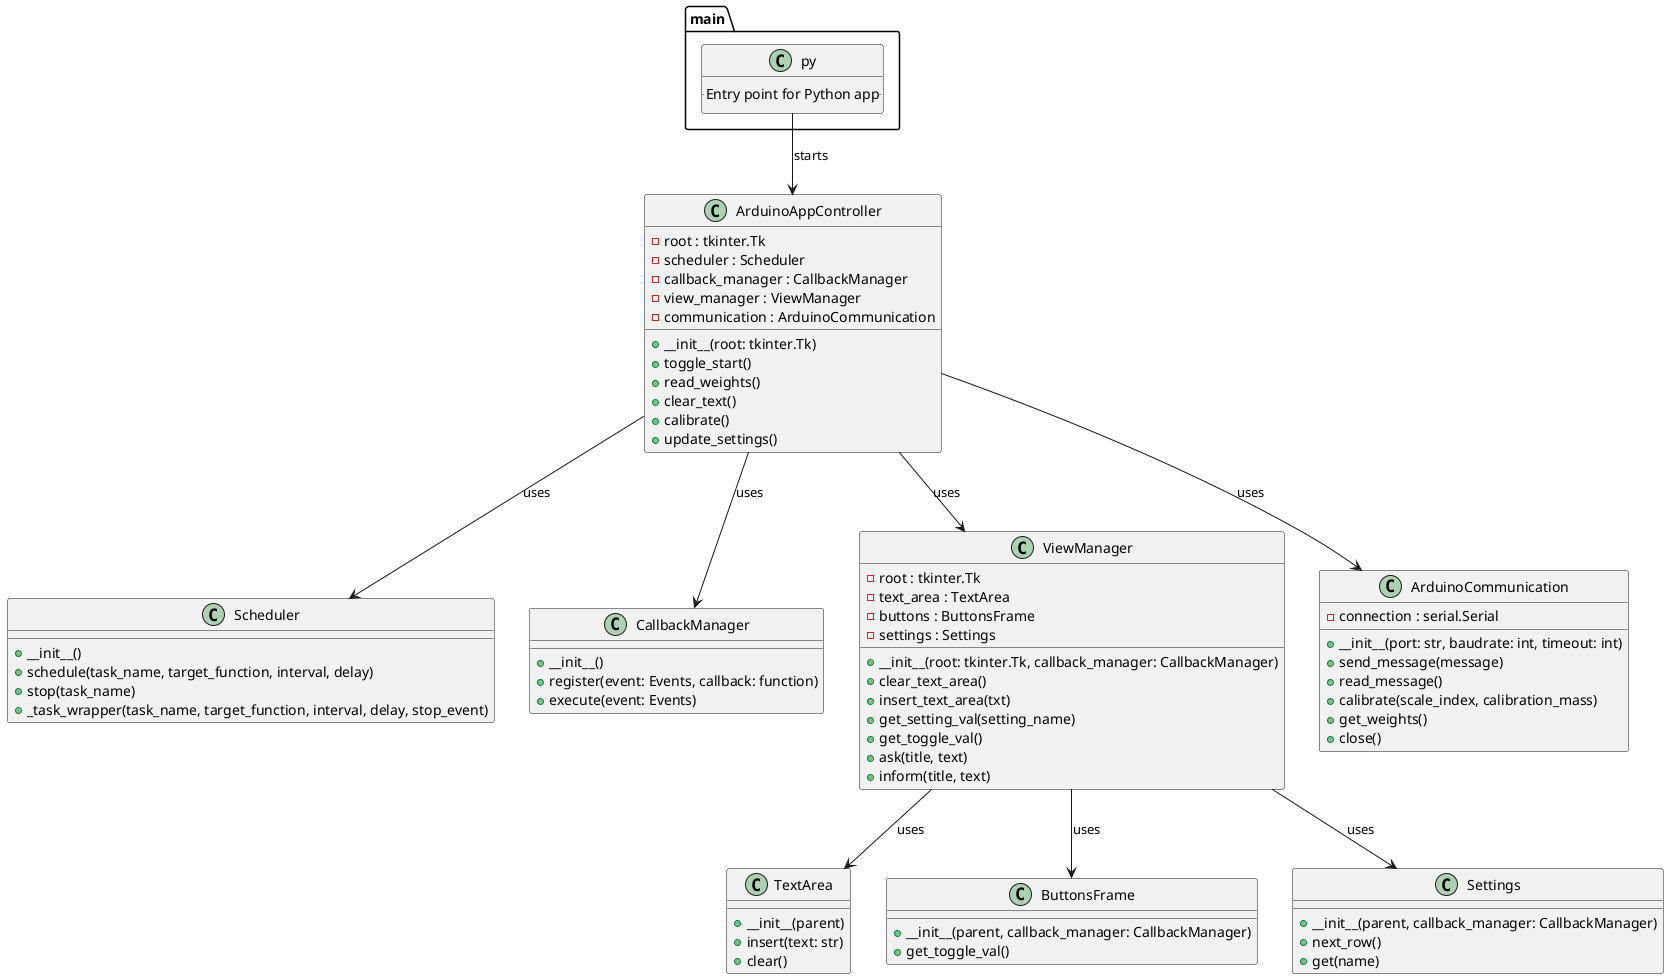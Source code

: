 @startuml

class "main.py" {
    .. Entry point for Python app ..
}

class "ArduinoAppController" {
    - root : tkinter.Tk
    - scheduler : Scheduler 
    - callback_manager : CallbackManager
    - view_manager : ViewManager
    - communication : ArduinoCommunication
    + __init__(root: tkinter.Tk)
    + toggle_start()
    + read_weights()
    + clear_text()
    + calibrate()
    + update_settings()
}

class "Scheduler" {
    + __init__()
    + schedule(task_name, target_function, interval, delay)
    + stop(task_name)
    + _task_wrapper(task_name, target_function, interval, delay, stop_event)
}

class "CallbackManager" {
    + __init__()
    + register(event: Events, callback: function)
    + execute(event: Events)
}

class "ViewManager" {
    - root : tkinter.Tk
    - text_area : TextArea
    - buttons : ButtonsFrame
    - settings : Settings
    + __init__(root: tkinter.Tk, callback_manager: CallbackManager)
    + clear_text_area()
    + insert_text_area(txt)
    + get_setting_val(setting_name)
    + get_toggle_val()
    + ask(title, text)
    + inform(title, text)
}

class "TextArea" {
    + __init__(parent)
    + insert(text: str)
    + clear()
}

class "ButtonsFrame" {
    + __init__(parent, callback_manager: CallbackManager)
    + get_toggle_val()
}

class "Settings" {
    + __init__(parent, callback_manager: CallbackManager)
    + next_row()
    + get(name)
}

class "ArduinoCommunication" {
    - connection : serial.Serial
    + __init__(port: str, baudrate: int, timeout: int)
    + send_message(message)
    + read_message()
    + calibrate(scale_index, calibration_mass)
    + get_weights()
    + close()
}

"main.py" --> "ArduinoAppController" : starts

"ArduinoAppController" --> "Scheduler" : uses
"ArduinoAppController" --> "CallbackManager" : uses
"ArduinoAppController" --> "ViewManager" : uses
"ArduinoAppController" --> "ArduinoCommunication" : uses

"ViewManager" --> "TextArea" : uses
"ViewManager" --> "ButtonsFrame" : uses
"ViewManager" --> "Settings" : uses

@enduml
